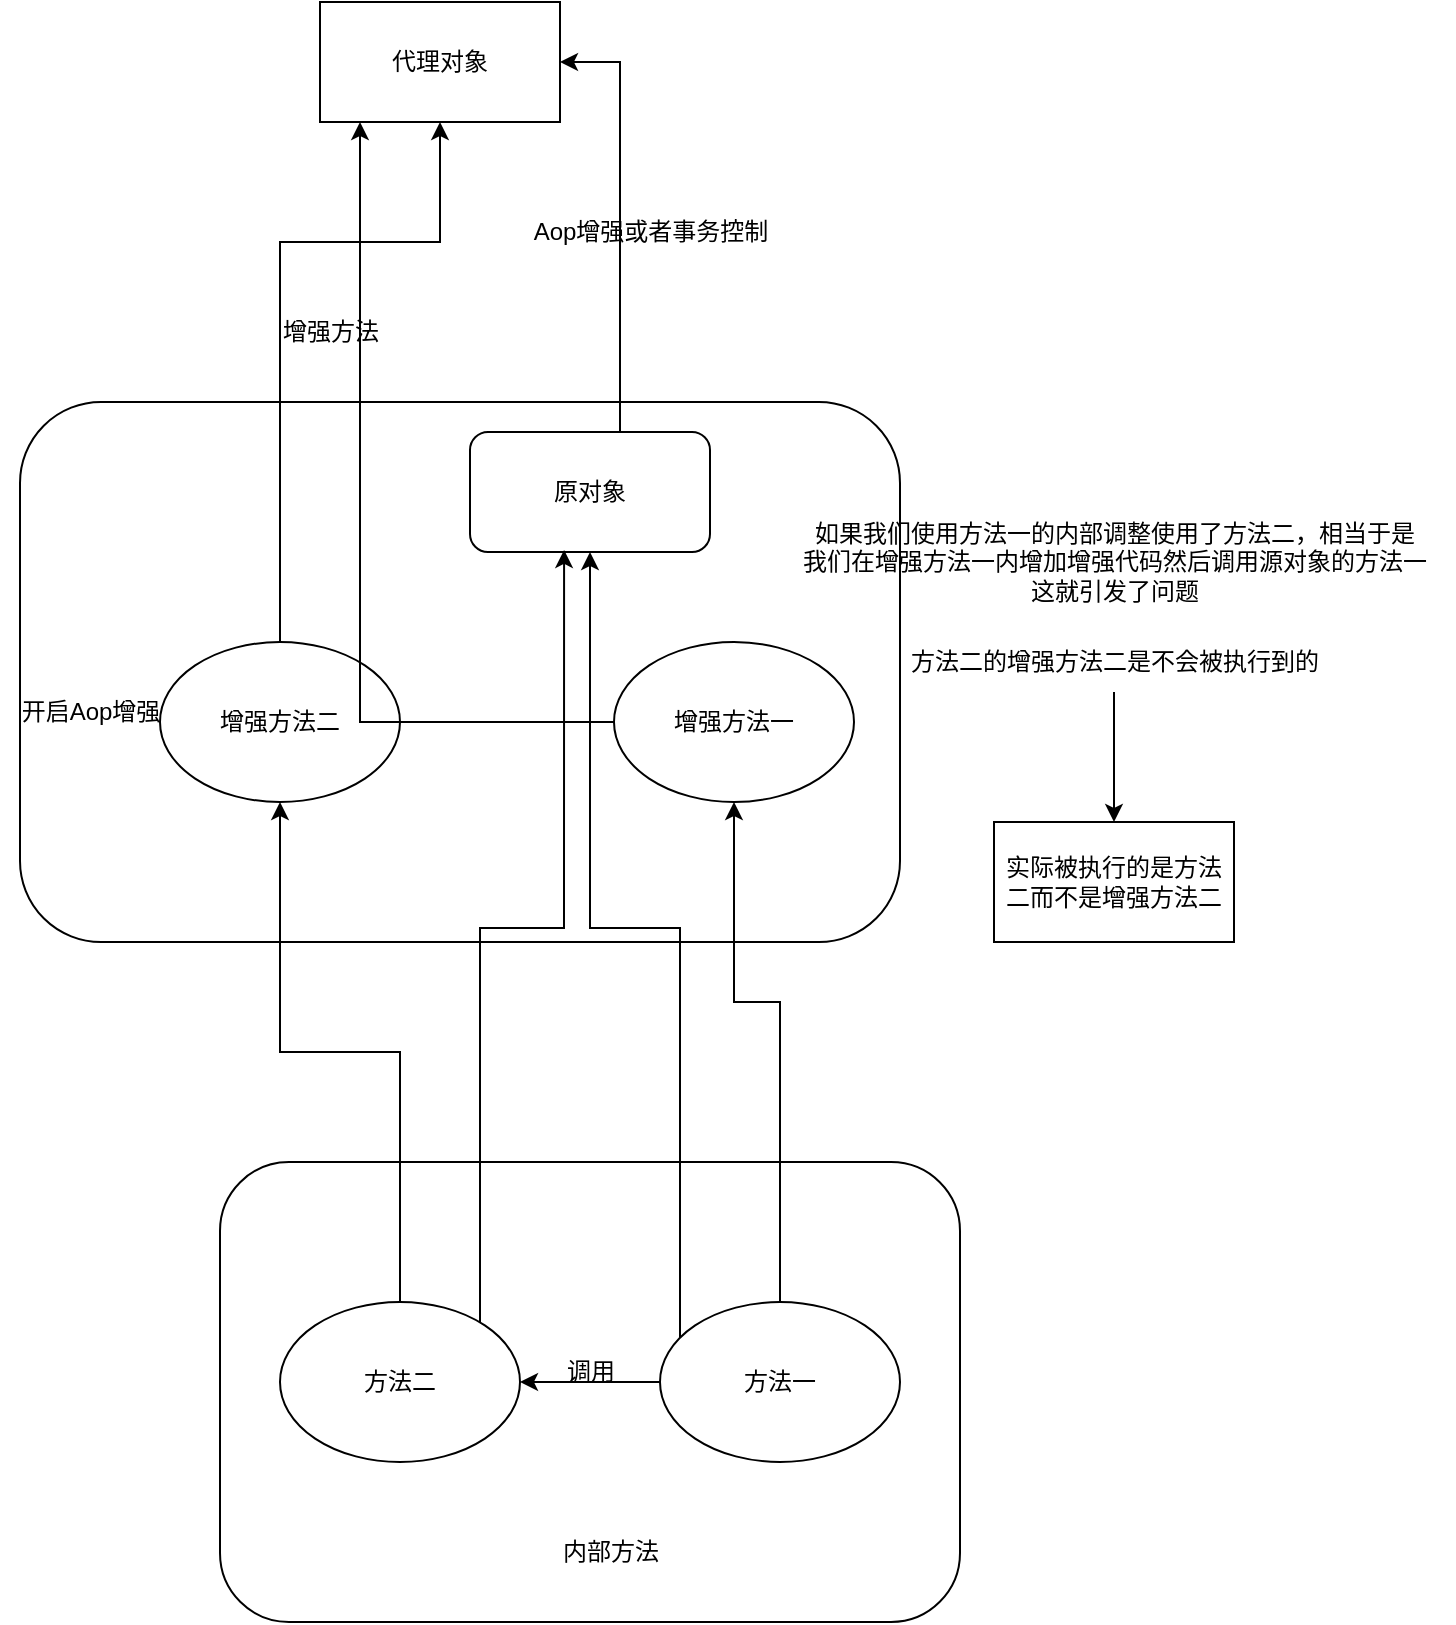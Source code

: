 <mxfile version="20.8.17" type="github">
  <diagram name="第 1 页" id="LWo7OhVAGvyze3i0qZ0i">
    <mxGraphModel dx="1434" dy="756" grid="1" gridSize="10" guides="1" tooltips="1" connect="1" arrows="1" fold="1" page="1" pageScale="1" pageWidth="827" pageHeight="1169" math="0" shadow="0">
      <root>
        <mxCell id="0" />
        <mxCell id="1" parent="0" />
        <mxCell id="172-SjuYZvauCXoFiv8f-11" value="" style="rounded=1;whiteSpace=wrap;html=1;" vertex="1" parent="1">
          <mxGeometry x="510" y="590" width="370" height="230" as="geometry" />
        </mxCell>
        <mxCell id="172-SjuYZvauCXoFiv8f-15" value="" style="rounded=1;whiteSpace=wrap;html=1;" vertex="1" parent="1">
          <mxGeometry x="410" y="210" width="440" height="270" as="geometry" />
        </mxCell>
        <mxCell id="172-SjuYZvauCXoFiv8f-26" style="edgeStyle=orthogonalEdgeStyle;rounded=0;orthogonalLoop=1;jettySize=auto;html=1;entryX=1;entryY=0.5;entryDx=0;entryDy=0;" edge="1" parent="1" source="172-SjuYZvauCXoFiv8f-1" target="172-SjuYZvauCXoFiv8f-4">
          <mxGeometry relative="1" as="geometry">
            <Array as="points">
              <mxPoint x="710" y="40" />
            </Array>
          </mxGeometry>
        </mxCell>
        <mxCell id="172-SjuYZvauCXoFiv8f-1" value="&lt;font style=&quot;vertical-align: inherit;&quot;&gt;&lt;font style=&quot;vertical-align: inherit;&quot;&gt;原对象&lt;/font&gt;&lt;/font&gt;" style="rounded=1;whiteSpace=wrap;html=1;" vertex="1" parent="1">
          <mxGeometry x="635" y="225" width="120" height="60" as="geometry" />
        </mxCell>
        <mxCell id="172-SjuYZvauCXoFiv8f-4" value="&lt;font style=&quot;vertical-align: inherit;&quot;&gt;&lt;font style=&quot;vertical-align: inherit;&quot;&gt;代理对象&lt;/font&gt;&lt;/font&gt;" style="rounded=0;whiteSpace=wrap;html=1;" vertex="1" parent="1">
          <mxGeometry x="560" y="10" width="120" height="60" as="geometry" />
        </mxCell>
        <mxCell id="172-SjuYZvauCXoFiv8f-12" style="edgeStyle=orthogonalEdgeStyle;rounded=0;orthogonalLoop=1;jettySize=auto;html=1;entryX=0.392;entryY=0.983;entryDx=0;entryDy=0;entryPerimeter=0;" edge="1" parent="1" source="172-SjuYZvauCXoFiv8f-8" target="172-SjuYZvauCXoFiv8f-1">
          <mxGeometry relative="1" as="geometry">
            <Array as="points">
              <mxPoint x="640" y="473" />
              <mxPoint x="682" y="473" />
            </Array>
          </mxGeometry>
        </mxCell>
        <mxCell id="172-SjuYZvauCXoFiv8f-6" value="&lt;font style=&quot;vertical-align: inherit;&quot;&gt;&lt;font style=&quot;vertical-align: inherit;&quot;&gt;Aop增强或者事务控制&lt;/font&gt;&lt;/font&gt;" style="text;html=1;align=center;verticalAlign=middle;resizable=0;points=[];autosize=1;strokeColor=none;fillColor=none;" vertex="1" parent="1">
          <mxGeometry x="655" y="110" width="140" height="30" as="geometry" />
        </mxCell>
        <mxCell id="172-SjuYZvauCXoFiv8f-9" style="edgeStyle=orthogonalEdgeStyle;rounded=0;orthogonalLoop=1;jettySize=auto;html=1;" edge="1" parent="1" source="172-SjuYZvauCXoFiv8f-7" target="172-SjuYZvauCXoFiv8f-8">
          <mxGeometry relative="1" as="geometry" />
        </mxCell>
        <mxCell id="172-SjuYZvauCXoFiv8f-20" style="edgeStyle=orthogonalEdgeStyle;rounded=0;orthogonalLoop=1;jettySize=auto;html=1;entryX=0.5;entryY=1;entryDx=0;entryDy=0;startArrow=none;exitX=0.5;exitY=0;exitDx=0;exitDy=0;" edge="1" parent="1" source="172-SjuYZvauCXoFiv8f-7" target="172-SjuYZvauCXoFiv8f-17">
          <mxGeometry relative="1" as="geometry">
            <Array as="points">
              <mxPoint x="790" y="510" />
              <mxPoint x="767" y="510" />
            </Array>
          </mxGeometry>
        </mxCell>
        <mxCell id="172-SjuYZvauCXoFiv8f-29" style="edgeStyle=orthogonalEdgeStyle;rounded=0;orthogonalLoop=1;jettySize=auto;html=1;entryX=0.5;entryY=1;entryDx=0;entryDy=0;" edge="1" parent="1" source="172-SjuYZvauCXoFiv8f-7" target="172-SjuYZvauCXoFiv8f-1">
          <mxGeometry relative="1" as="geometry">
            <Array as="points">
              <mxPoint x="740" y="473" />
              <mxPoint x="695" y="473" />
            </Array>
          </mxGeometry>
        </mxCell>
        <mxCell id="172-SjuYZvauCXoFiv8f-7" value="&lt;font style=&quot;vertical-align: inherit;&quot;&gt;&lt;font style=&quot;vertical-align: inherit;&quot;&gt;方法一&lt;/font&gt;&lt;/font&gt;" style="ellipse;whiteSpace=wrap;html=1;" vertex="1" parent="1">
          <mxGeometry x="730" y="660" width="120" height="80" as="geometry" />
        </mxCell>
        <mxCell id="172-SjuYZvauCXoFiv8f-14" style="edgeStyle=orthogonalEdgeStyle;rounded=0;orthogonalLoop=1;jettySize=auto;html=1;" edge="1" parent="1" source="172-SjuYZvauCXoFiv8f-8" target="172-SjuYZvauCXoFiv8f-16">
          <mxGeometry relative="1" as="geometry">
            <mxPoint x="510" y="370" as="targetPoint" />
          </mxGeometry>
        </mxCell>
        <mxCell id="172-SjuYZvauCXoFiv8f-8" value="&lt;font style=&quot;vertical-align: inherit;&quot;&gt;&lt;font style=&quot;vertical-align: inherit;&quot;&gt;&lt;font style=&quot;vertical-align: inherit;&quot;&gt;&lt;font style=&quot;vertical-align: inherit;&quot;&gt;方法二&lt;/font&gt;&lt;/font&gt;&lt;/font&gt;&lt;/font&gt;" style="ellipse;whiteSpace=wrap;html=1;" vertex="1" parent="1">
          <mxGeometry x="540" y="660" width="120" height="80" as="geometry" />
        </mxCell>
        <mxCell id="172-SjuYZvauCXoFiv8f-10" value="&lt;font style=&quot;vertical-align: inherit;&quot;&gt;&lt;font style=&quot;vertical-align: inherit;&quot;&gt;调用&lt;/font&gt;&lt;/font&gt;" style="text;html=1;align=center;verticalAlign=middle;resizable=0;points=[];autosize=1;strokeColor=none;fillColor=none;" vertex="1" parent="1">
          <mxGeometry x="670" y="680" width="50" height="30" as="geometry" />
        </mxCell>
        <mxCell id="172-SjuYZvauCXoFiv8f-13" value="&lt;font style=&quot;vertical-align: inherit;&quot;&gt;&lt;font style=&quot;vertical-align: inherit;&quot;&gt;内部方法&lt;/font&gt;&lt;/font&gt;" style="text;html=1;align=center;verticalAlign=middle;resizable=0;points=[];autosize=1;strokeColor=none;fillColor=none;" vertex="1" parent="1">
          <mxGeometry x="670" y="770" width="70" height="30" as="geometry" />
        </mxCell>
        <mxCell id="172-SjuYZvauCXoFiv8f-32" style="edgeStyle=orthogonalEdgeStyle;rounded=0;orthogonalLoop=1;jettySize=auto;html=1;" edge="1" parent="1" source="172-SjuYZvauCXoFiv8f-16" target="172-SjuYZvauCXoFiv8f-4">
          <mxGeometry relative="1" as="geometry">
            <Array as="points">
              <mxPoint x="540" y="130" />
              <mxPoint x="620" y="130" />
            </Array>
          </mxGeometry>
        </mxCell>
        <mxCell id="172-SjuYZvauCXoFiv8f-16" value="&lt;font style=&quot;vertical-align: inherit;&quot;&gt;&lt;font style=&quot;vertical-align: inherit;&quot;&gt;增强方法二&lt;/font&gt;&lt;/font&gt;" style="ellipse;whiteSpace=wrap;html=1;" vertex="1" parent="1">
          <mxGeometry x="480" y="330" width="120" height="80" as="geometry" />
        </mxCell>
        <mxCell id="172-SjuYZvauCXoFiv8f-33" style="edgeStyle=orthogonalEdgeStyle;rounded=0;orthogonalLoop=1;jettySize=auto;html=1;" edge="1" parent="1" source="172-SjuYZvauCXoFiv8f-17" target="172-SjuYZvauCXoFiv8f-4">
          <mxGeometry relative="1" as="geometry">
            <mxPoint x="630" y="80" as="targetPoint" />
            <Array as="points">
              <mxPoint x="580" y="370" />
            </Array>
          </mxGeometry>
        </mxCell>
        <mxCell id="172-SjuYZvauCXoFiv8f-17" value="&lt;font style=&quot;vertical-align: inherit;&quot;&gt;&lt;font style=&quot;vertical-align: inherit;&quot;&gt;&lt;font style=&quot;vertical-align: inherit;&quot;&gt;&lt;font style=&quot;vertical-align: inherit;&quot;&gt;增强方法一&lt;/font&gt;&lt;/font&gt;&lt;/font&gt;&lt;/font&gt;" style="ellipse;whiteSpace=wrap;html=1;" vertex="1" parent="1">
          <mxGeometry x="707" y="330" width="120" height="80" as="geometry" />
        </mxCell>
        <mxCell id="172-SjuYZvauCXoFiv8f-18" value="&lt;font style=&quot;vertical-align: inherit;&quot;&gt;&lt;font style=&quot;vertical-align: inherit;&quot;&gt;开启Aop增强&lt;/font&gt;&lt;/font&gt;" style="text;html=1;align=center;verticalAlign=middle;resizable=0;points=[];autosize=1;strokeColor=none;fillColor=none;" vertex="1" parent="1">
          <mxGeometry x="400" y="350" width="90" height="30" as="geometry" />
        </mxCell>
        <mxCell id="172-SjuYZvauCXoFiv8f-22" value="&lt;font style=&quot;vertical-align: inherit;&quot;&gt;&lt;font style=&quot;vertical-align: inherit;&quot;&gt;增强方法&lt;/font&gt;&lt;/font&gt;" style="text;html=1;align=center;verticalAlign=middle;resizable=0;points=[];autosize=1;strokeColor=none;fillColor=none;" vertex="1" parent="1">
          <mxGeometry x="530" y="160" width="70" height="30" as="geometry" />
        </mxCell>
        <mxCell id="172-SjuYZvauCXoFiv8f-24" value="&lt;font style=&quot;vertical-align: inherit;&quot;&gt;&lt;font style=&quot;vertical-align: inherit;&quot;&gt;&lt;font style=&quot;vertical-align: inherit;&quot;&gt;&lt;font style=&quot;vertical-align: inherit;&quot;&gt;如果我们使用方法一的内部调整使用了方法二，相当于是&lt;br&gt;我们在增强方法一内增加增强代码然后调用源对象的方法一&lt;br&gt;这就引发了问题&lt;br&gt;&lt;/font&gt;&lt;/font&gt;&lt;/font&gt;&lt;/font&gt;" style="text;html=1;align=center;verticalAlign=middle;resizable=0;points=[];autosize=1;strokeColor=none;fillColor=none;" vertex="1" parent="1">
          <mxGeometry x="787" y="260" width="340" height="60" as="geometry" />
        </mxCell>
        <mxCell id="172-SjuYZvauCXoFiv8f-35" value="" style="edgeStyle=orthogonalEdgeStyle;rounded=0;orthogonalLoop=1;jettySize=auto;html=1;" edge="1" parent="1" source="172-SjuYZvauCXoFiv8f-30" target="172-SjuYZvauCXoFiv8f-34">
          <mxGeometry relative="1" as="geometry" />
        </mxCell>
        <mxCell id="172-SjuYZvauCXoFiv8f-30" value="方法二的增强方法二是不会被执行到的" style="text;html=1;align=center;verticalAlign=middle;resizable=0;points=[];autosize=1;strokeColor=none;fillColor=none;" vertex="1" parent="1">
          <mxGeometry x="842" y="325" width="230" height="30" as="geometry" />
        </mxCell>
        <mxCell id="172-SjuYZvauCXoFiv8f-34" value="实际被执行的是方法二而不是增强方法二" style="whiteSpace=wrap;html=1;" vertex="1" parent="1">
          <mxGeometry x="897" y="420" width="120" height="60" as="geometry" />
        </mxCell>
      </root>
    </mxGraphModel>
  </diagram>
</mxfile>
